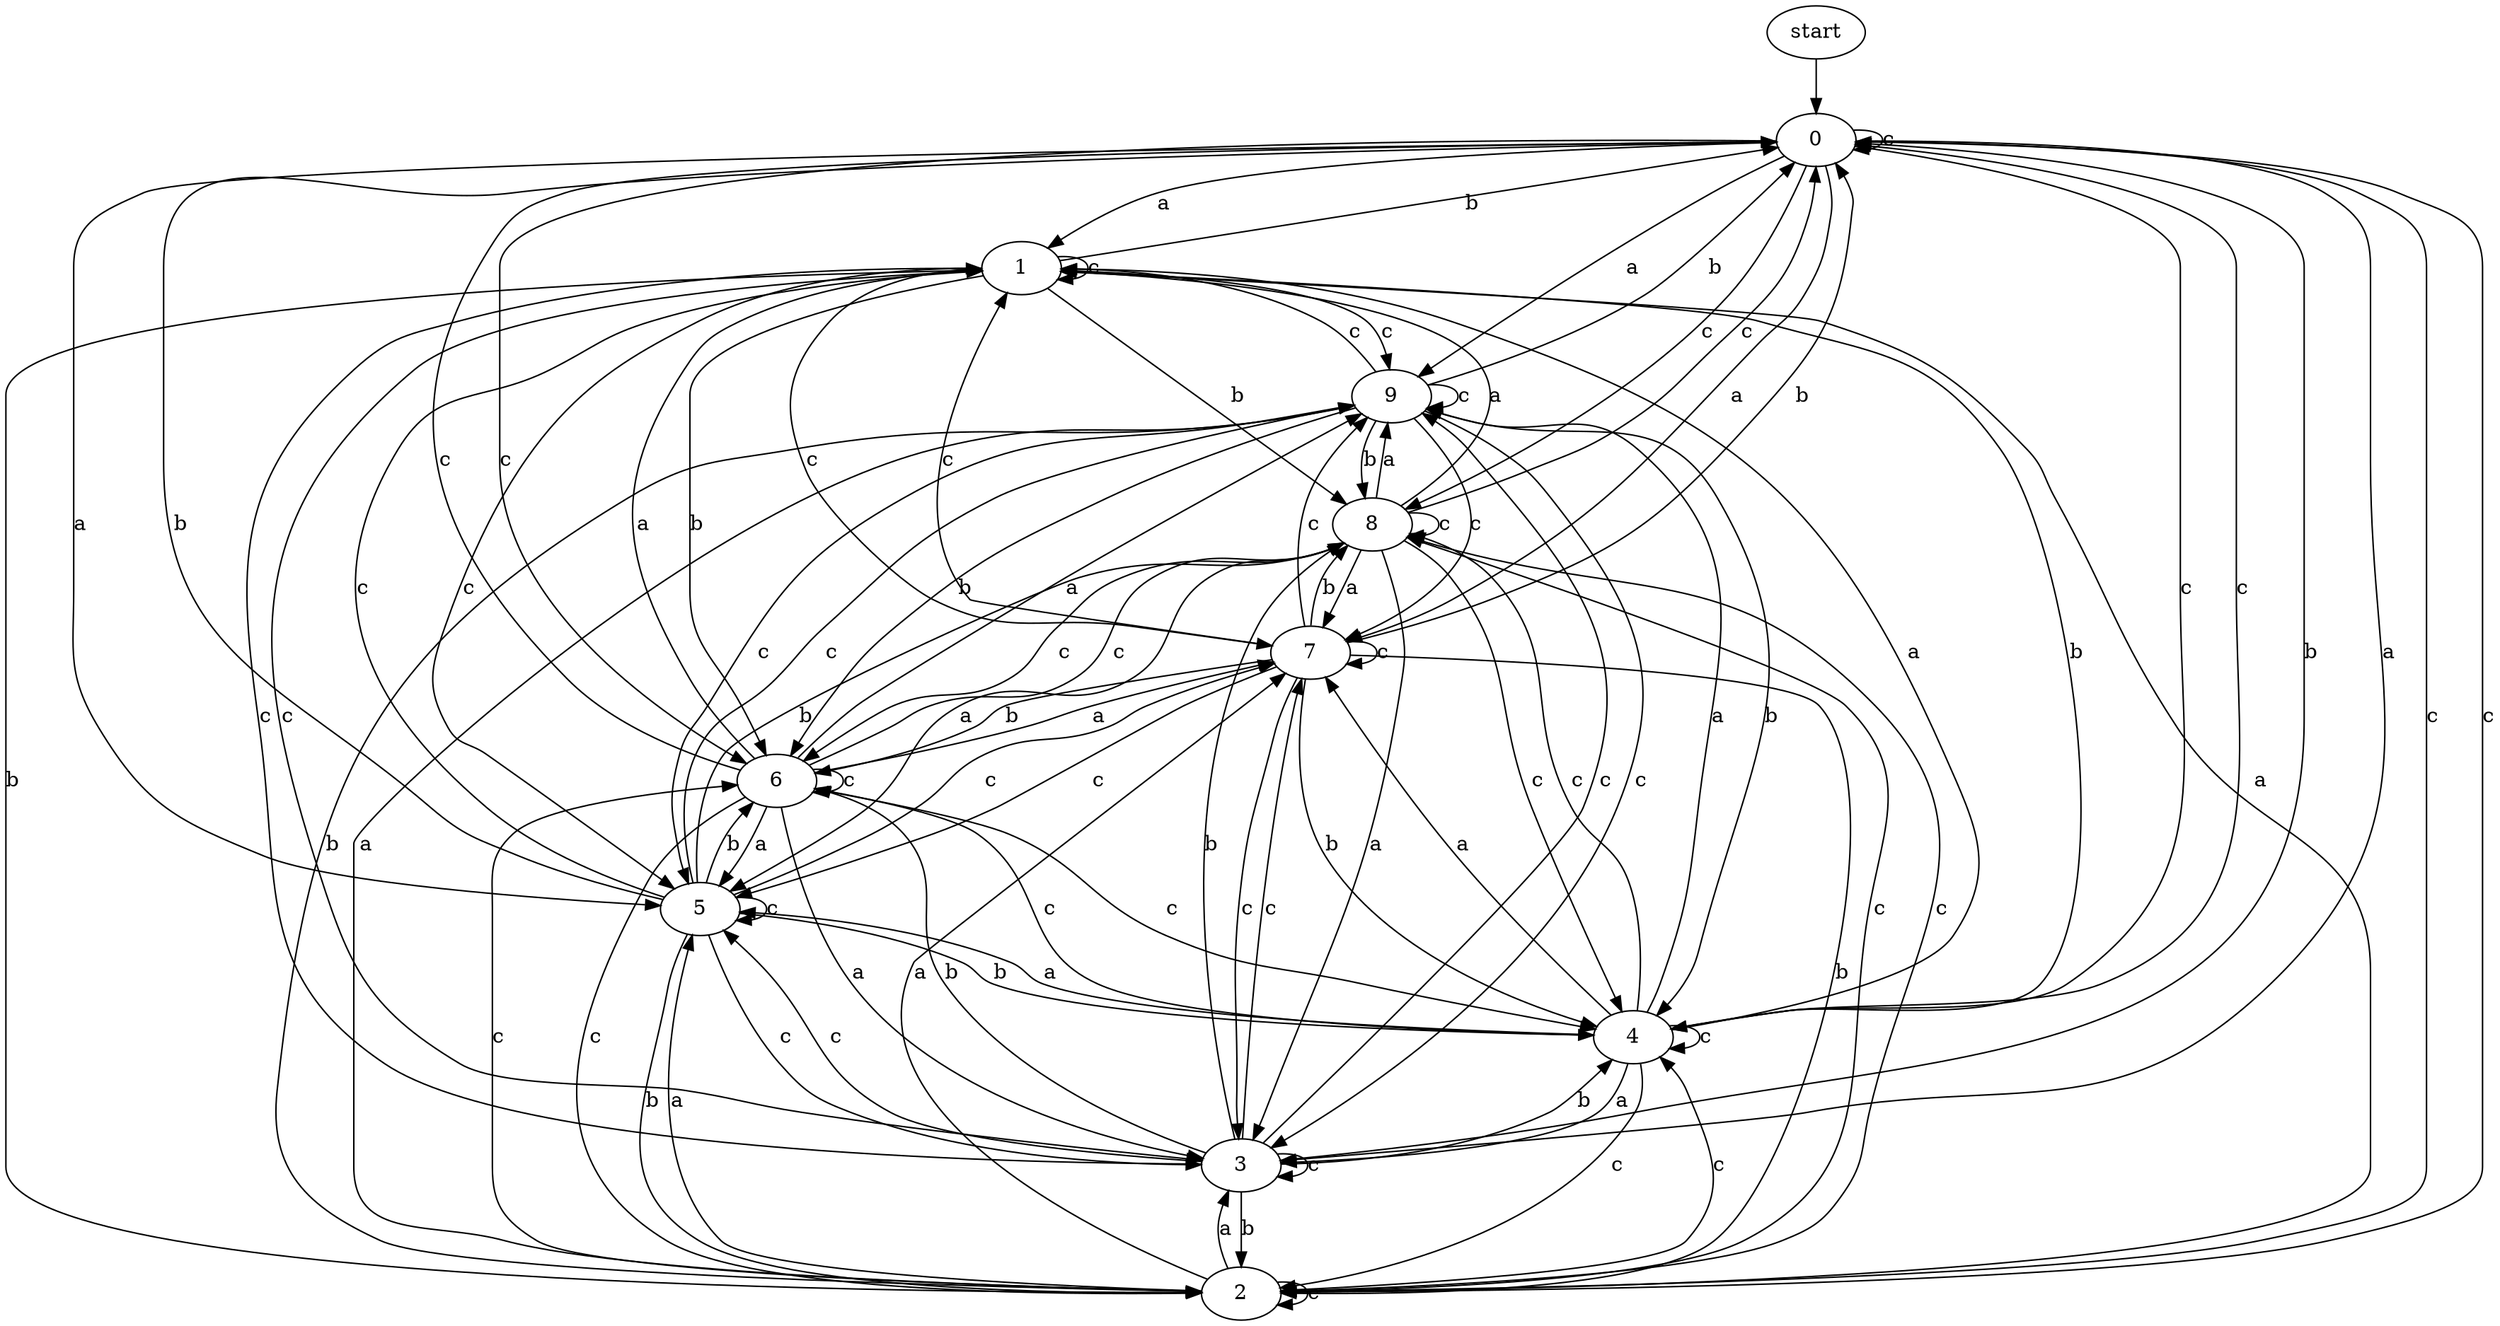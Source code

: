 digraph Input {
    start -> 0;
    0 -> 0 [label = "c"];
    0 -> 1 [label = "a"];
    0 -> 2 [label = "c"];
    0 -> 3 [label = "a"];
    0 -> 4 [label = "c"];
    0 -> 5 [label = "a"];
    0 -> 6 [label = "c"];
    0 -> 7 [label = "a"];
    0 -> 8 [label = "c"];
    0 -> 9 [label = "a"];
    1 -> 0 [label = "b"];
    1 -> 1 [label = "c"];
    1 -> 2 [label = "b"];
    1 -> 3 [label = "c"];
    1 -> 4 [label = "b"];
    1 -> 5 [label = "c"];
    1 -> 6 [label = "b"];
    1 -> 7 [label = "c"];
    1 -> 8 [label = "b"];
    1 -> 9 [label = "c"];
    2 -> 0 [label = "c"];
    2 -> 1 [label = "a"];
    2 -> 2 [label = "c"];
    2 -> 3 [label = "a"];
    2 -> 4 [label = "c"];
    2 -> 5 [label = "a"];
    2 -> 6 [label = "c"];
    2 -> 7 [label = "a"];
    2 -> 8 [label = "c"];
    2 -> 9 [label = "a"];
    3 -> 0 [label = "b"];
    3 -> 1 [label = "c"];
    3 -> 2 [label = "b"];
    3 -> 3 [label = "c"];
    3 -> 4 [label = "b"];
    3 -> 5 [label = "c"];
    3 -> 6 [label = "b"];
    3 -> 7 [label = "c"];
    3 -> 8 [label = "b"];
    3 -> 9 [label = "c"];
    4 -> 0 [label = "c"];
    4 -> 1 [label = "a"];
    4 -> 2 [label = "c"];
    4 -> 3 [label = "a"];
    4 -> 4 [label = "c"];
    4 -> 5 [label = "a"];
    4 -> 6 [label = "c"];
    4 -> 7 [label = "a"];
    4 -> 8 [label = "c"];
    4 -> 9 [label = "a"];
    5 -> 0 [label = "b"];
    5 -> 1 [label = "c"];
    5 -> 2 [label = "b"];
    5 -> 3 [label = "c"];
    5 -> 4 [label = "b"];
    5 -> 5 [label = "c"];
    5 -> 6 [label = "b"];
    5 -> 7 [label = "c"];
    5 -> 8 [label = "b"];
    5 -> 9 [label = "c"];
    6 -> 0 [label = "c"];
    6 -> 1 [label = "a"];
    6 -> 2 [label = "c"];
    6 -> 3 [label = "a"];
    6 -> 4 [label = "c"];
    6 -> 5 [label = "a"];
    6 -> 6 [label = "c"];
    6 -> 7 [label = "a"];
    6 -> 8 [label = "c"];
    6 -> 9 [label = "a"];
    7 -> 0 [label = "b"];
    7 -> 1 [label = "c"];
    7 -> 2 [label = "b"];
    7 -> 3 [label = "c"];
    7 -> 4 [label = "b"];
    7 -> 5 [label = "c"];
    7 -> 6 [label = "b"];
    7 -> 7 [label = "c"];
    7 -> 8 [label = "b"];
    7 -> 9 [label = "c"];
    8 -> 0 [label = "c"];
    8 -> 1 [label = "a"];
    8 -> 2 [label = "c"];
    8 -> 3 [label = "a"];
    8 -> 4 [label = "c"];
    8 -> 5 [label = "a"];
    8 -> 6 [label = "c"];
    8 -> 7 [label = "a"];
    8 -> 8 [label = "c"];
    8 -> 9 [label = "a"];
    9 -> 0 [label = "b"];
    9 -> 1 [label = "c"];
    9 -> 2 [label = "b"];
    9 -> 3 [label = "c"];
    9 -> 4 [label = "b"];
    9 -> 5 [label = "c"];
    9 -> 6 [label = "b"];
    9 -> 7 [label = "c"];
    9 -> 8 [label = "b"];
    9 -> 9 [label = "c"];
}